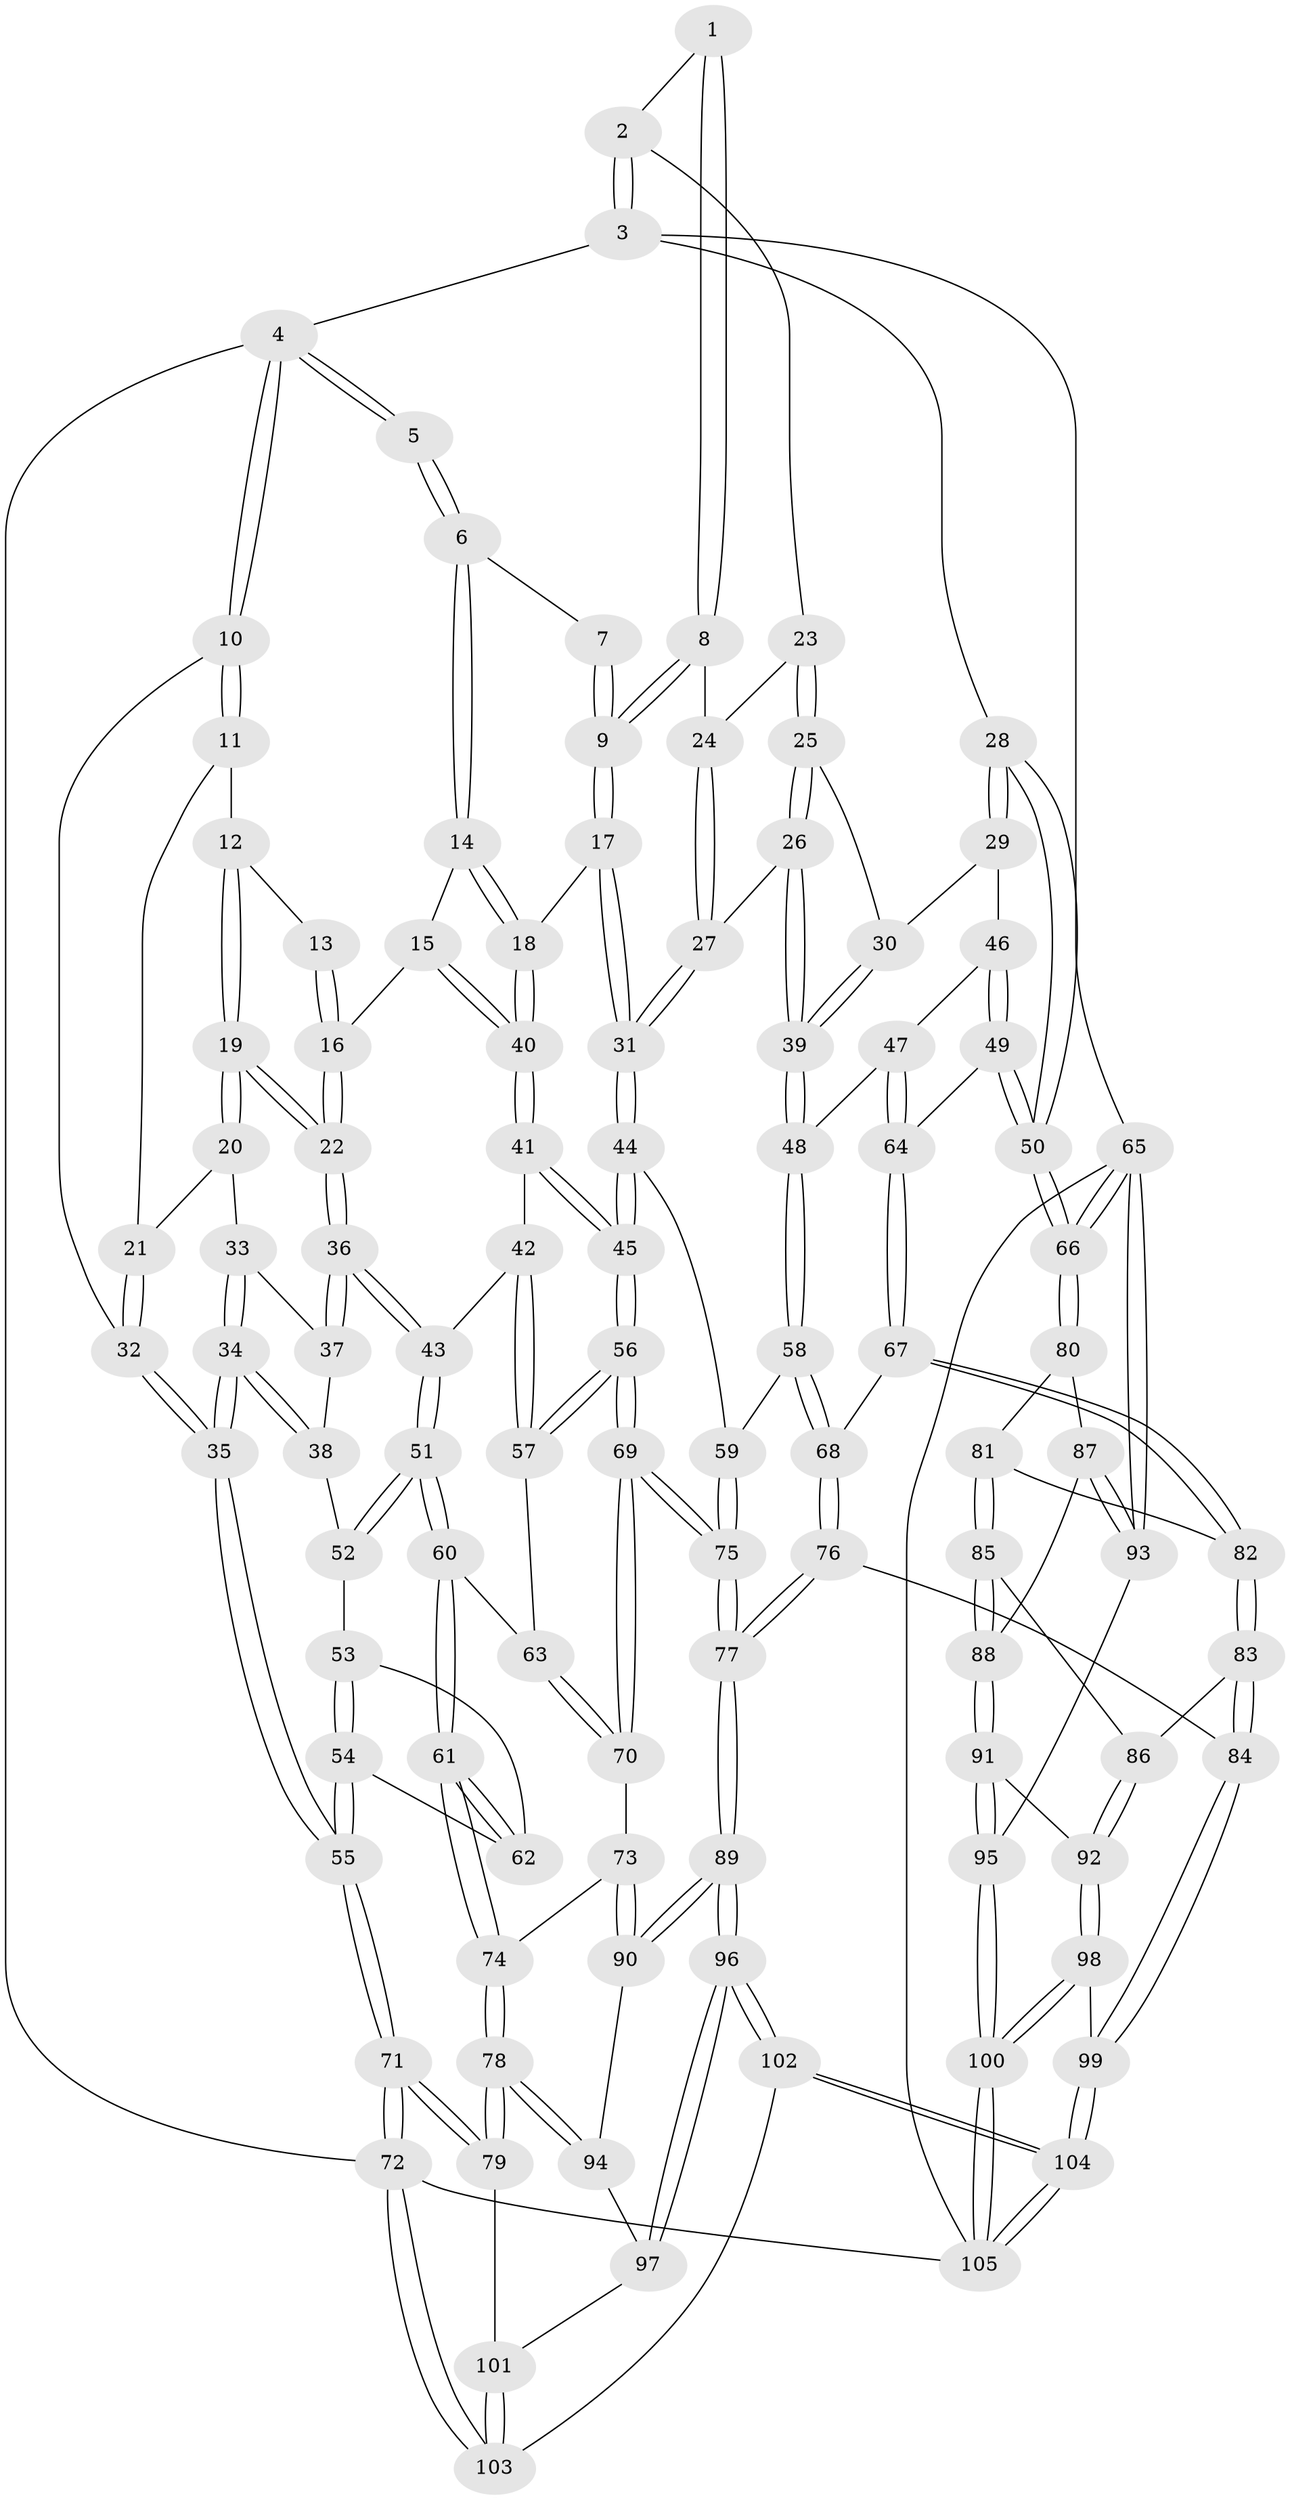 // Generated by graph-tools (version 1.1) at 2025/17/03/09/25 04:17:18]
// undirected, 105 vertices, 259 edges
graph export_dot {
graph [start="1"]
  node [color=gray90,style=filled];
  1 [pos="+0.4869402844181096+0"];
  2 [pos="+0.7103763246725994+0"];
  3 [pos="+1+0"];
  4 [pos="+0+0"];
  5 [pos="+0.2192951287719406+0"];
  6 [pos="+0.3295042840331105+0"];
  7 [pos="+0.35872597854707355+0"];
  8 [pos="+0.4505087741608282+0.15153980886656354"];
  9 [pos="+0.41930481389994767+0.1729123268222016"];
  10 [pos="+0+0.06766808102972953"];
  11 [pos="+0.029068604413947482+0.06881023894272148"];
  12 [pos="+0.12574457943530443+0.025364306193040604"];
  13 [pos="+0.20399467564362772+0"];
  14 [pos="+0.32937195070370134+0"];
  15 [pos="+0.26868430704377094+0.21485689803988722"];
  16 [pos="+0.2622335050527838+0.21461251220670083"];
  17 [pos="+0.36948818874737704+0.2198958240737599"];
  18 [pos="+0.3599746029237058+0.21847843628134136"];
  19 [pos="+0.16025680223624608+0.16762945588958514"];
  20 [pos="+0.06889927891946972+0.1888394526352696"];
  21 [pos="+0.05539101454620693+0.18123285566218228"];
  22 [pos="+0.23232302913634387+0.2182440820733144"];
  23 [pos="+0.6274640387974683+0.09144488566023931"];
  24 [pos="+0.5379952266432062+0.13915304897764838"];
  25 [pos="+0.6472918793911864+0.1457834074356925"];
  26 [pos="+0.5463884930436663+0.3178175895682992"];
  27 [pos="+0.5453069185204165+0.3177193099408294"];
  28 [pos="+1+0"];
  29 [pos="+0.8609120930381998+0.22926754905235275"];
  30 [pos="+0.7357047755094035+0.2430515405967902"];
  31 [pos="+0.4677834741426598+0.3284919568841638"];
  32 [pos="+0+0.13265273107431733"];
  33 [pos="+0.05883454162208454+0.2190072813619415"];
  34 [pos="+0+0.29720746448754753"];
  35 [pos="+0+0.2953309947674361"];
  36 [pos="+0.18179044809499592+0.2962174740526464"];
  37 [pos="+0.055926252967631485+0.28515758638544786"];
  38 [pos="+0.02799381898329933+0.3143722258161794"];
  39 [pos="+0.6518420485240162+0.3678462085508908"];
  40 [pos="+0.3125209664228603+0.22402210078159085"];
  41 [pos="+0.3002421518654663+0.3529610927567447"];
  42 [pos="+0.269815782112605+0.38715297723445236"];
  43 [pos="+0.16771201668754418+0.3660730472929905"];
  44 [pos="+0.4590235934709+0.35539028924994714"];
  45 [pos="+0.39878314473244403+0.4716630368193627"];
  46 [pos="+0.862469593424673+0.24798074879003895"];
  47 [pos="+0.8109383259126507+0.3920075447697097"];
  48 [pos="+0.6541821826514319+0.37370490317767746"];
  49 [pos="+0.9799895371450272+0.45203062258205196"];
  50 [pos="+1+0.4546362512281935"];
  51 [pos="+0.15159292051074363+0.3939837572313378"];
  52 [pos="+0.058987484875080404+0.36700834801734905"];
  53 [pos="+0.030179170148097668+0.4026768394058849"];
  54 [pos="+0+0.43885097309274956"];
  55 [pos="+0+0.4655406501522259"];
  56 [pos="+0.39405513881771653+0.4902270632455193"];
  57 [pos="+0.27638682943186066+0.4229480187376806"];
  58 [pos="+0.6539457363637592+0.3862967754468667"];
  59 [pos="+0.5603799543729293+0.4754613506898962"];
  60 [pos="+0.15396091009529506+0.42944940834118206"];
  61 [pos="+0.11416990303362663+0.5080738181610278"];
  62 [pos="+0.062461382521867254+0.4665565897689377"];
  63 [pos="+0.22278093263391718+0.45226449413479636"];
  64 [pos="+0.8655850477269363+0.5023766307068847"];
  65 [pos="+1+1"];
  66 [pos="+1+0.63170710896428"];
  67 [pos="+0.8528523331686215+0.5201124448562029"];
  68 [pos="+0.7027243853653055+0.5157128006386972"];
  69 [pos="+0.39596244556840987+0.5970405399902257"];
  70 [pos="+0.3308954846747288+0.6018257758093435"];
  71 [pos="+0+0.8355058354089281"];
  72 [pos="+0+1"];
  73 [pos="+0.20781200841722122+0.639121026267557"];
  74 [pos="+0.09921828929657875+0.6444007253560575"];
  75 [pos="+0.47960702456114523+0.6603686908603591"];
  76 [pos="+0.5446211503558919+0.733052676390469"];
  77 [pos="+0.5395197827587837+0.7325447369728135"];
  78 [pos="+0+0.7140311315886126"];
  79 [pos="+0+0.8210954148843639"];
  80 [pos="+1+0.6642524888272487"];
  81 [pos="+0.8758279164183965+0.6115373170878724"];
  82 [pos="+0.8592277329090261+0.5846479899621929"];
  83 [pos="+0.6646565208823523+0.7207238504751964"];
  84 [pos="+0.5496184446964183+0.7356607866683008"];
  85 [pos="+0.8584913028999884+0.7326104234874564"];
  86 [pos="+0.7300471576822757+0.7328767547718736"];
  87 [pos="+0.924574318699056+0.7613666749328742"];
  88 [pos="+0.8773566393483138+0.7550913264560088"];
  89 [pos="+0.4418786502501634+0.8462006472142127"];
  90 [pos="+0.2737864984766329+0.8020636241018292"];
  91 [pos="+0.8432521993791341+0.841389386052608"];
  92 [pos="+0.8296967833633749+0.8364327646373957"];
  93 [pos="+1+0.8862723683523945"];
  94 [pos="+0.23324783051520204+0.8223839191090638"];
  95 [pos="+0.8629052916633598+0.9152264077384981"];
  96 [pos="+0.4202866953309961+0.895393494400124"];
  97 [pos="+0.22632924474302815+0.8902776018897917"];
  98 [pos="+0.6360013400101384+0.8358229986504987"];
  99 [pos="+0.6002304800082402+0.8037803681576017"];
  100 [pos="+0.7819009209907337+1"];
  101 [pos="+0.20352198666712792+0.9084851960515513"];
  102 [pos="+0.37001954727247555+1"];
  103 [pos="+0.3120201401129609+1"];
  104 [pos="+0.5834794172142654+1"];
  105 [pos="+0.7833575992485123+1"];
  1 -- 2;
  1 -- 8;
  1 -- 8;
  2 -- 3;
  2 -- 3;
  2 -- 23;
  3 -- 4;
  3 -- 28;
  3 -- 65;
  4 -- 5;
  4 -- 5;
  4 -- 10;
  4 -- 10;
  4 -- 72;
  5 -- 6;
  5 -- 6;
  6 -- 7;
  6 -- 14;
  6 -- 14;
  7 -- 9;
  7 -- 9;
  8 -- 9;
  8 -- 9;
  8 -- 24;
  9 -- 17;
  9 -- 17;
  10 -- 11;
  10 -- 11;
  10 -- 32;
  11 -- 12;
  11 -- 21;
  12 -- 13;
  12 -- 19;
  12 -- 19;
  13 -- 16;
  13 -- 16;
  14 -- 15;
  14 -- 18;
  14 -- 18;
  15 -- 16;
  15 -- 40;
  15 -- 40;
  16 -- 22;
  16 -- 22;
  17 -- 18;
  17 -- 31;
  17 -- 31;
  18 -- 40;
  18 -- 40;
  19 -- 20;
  19 -- 20;
  19 -- 22;
  19 -- 22;
  20 -- 21;
  20 -- 33;
  21 -- 32;
  21 -- 32;
  22 -- 36;
  22 -- 36;
  23 -- 24;
  23 -- 25;
  23 -- 25;
  24 -- 27;
  24 -- 27;
  25 -- 26;
  25 -- 26;
  25 -- 30;
  26 -- 27;
  26 -- 39;
  26 -- 39;
  27 -- 31;
  27 -- 31;
  28 -- 29;
  28 -- 29;
  28 -- 50;
  28 -- 50;
  29 -- 30;
  29 -- 46;
  30 -- 39;
  30 -- 39;
  31 -- 44;
  31 -- 44;
  32 -- 35;
  32 -- 35;
  33 -- 34;
  33 -- 34;
  33 -- 37;
  34 -- 35;
  34 -- 35;
  34 -- 38;
  34 -- 38;
  35 -- 55;
  35 -- 55;
  36 -- 37;
  36 -- 37;
  36 -- 43;
  36 -- 43;
  37 -- 38;
  38 -- 52;
  39 -- 48;
  39 -- 48;
  40 -- 41;
  40 -- 41;
  41 -- 42;
  41 -- 45;
  41 -- 45;
  42 -- 43;
  42 -- 57;
  42 -- 57;
  43 -- 51;
  43 -- 51;
  44 -- 45;
  44 -- 45;
  44 -- 59;
  45 -- 56;
  45 -- 56;
  46 -- 47;
  46 -- 49;
  46 -- 49;
  47 -- 48;
  47 -- 64;
  47 -- 64;
  48 -- 58;
  48 -- 58;
  49 -- 50;
  49 -- 50;
  49 -- 64;
  50 -- 66;
  50 -- 66;
  51 -- 52;
  51 -- 52;
  51 -- 60;
  51 -- 60;
  52 -- 53;
  53 -- 54;
  53 -- 54;
  53 -- 62;
  54 -- 55;
  54 -- 55;
  54 -- 62;
  55 -- 71;
  55 -- 71;
  56 -- 57;
  56 -- 57;
  56 -- 69;
  56 -- 69;
  57 -- 63;
  58 -- 59;
  58 -- 68;
  58 -- 68;
  59 -- 75;
  59 -- 75;
  60 -- 61;
  60 -- 61;
  60 -- 63;
  61 -- 62;
  61 -- 62;
  61 -- 74;
  61 -- 74;
  63 -- 70;
  63 -- 70;
  64 -- 67;
  64 -- 67;
  65 -- 66;
  65 -- 66;
  65 -- 93;
  65 -- 93;
  65 -- 105;
  66 -- 80;
  66 -- 80;
  67 -- 68;
  67 -- 82;
  67 -- 82;
  68 -- 76;
  68 -- 76;
  69 -- 70;
  69 -- 70;
  69 -- 75;
  69 -- 75;
  70 -- 73;
  71 -- 72;
  71 -- 72;
  71 -- 79;
  71 -- 79;
  72 -- 103;
  72 -- 103;
  72 -- 105;
  73 -- 74;
  73 -- 90;
  73 -- 90;
  74 -- 78;
  74 -- 78;
  75 -- 77;
  75 -- 77;
  76 -- 77;
  76 -- 77;
  76 -- 84;
  77 -- 89;
  77 -- 89;
  78 -- 79;
  78 -- 79;
  78 -- 94;
  78 -- 94;
  79 -- 101;
  80 -- 81;
  80 -- 87;
  81 -- 82;
  81 -- 85;
  81 -- 85;
  82 -- 83;
  82 -- 83;
  83 -- 84;
  83 -- 84;
  83 -- 86;
  84 -- 99;
  84 -- 99;
  85 -- 86;
  85 -- 88;
  85 -- 88;
  86 -- 92;
  86 -- 92;
  87 -- 88;
  87 -- 93;
  87 -- 93;
  88 -- 91;
  88 -- 91;
  89 -- 90;
  89 -- 90;
  89 -- 96;
  89 -- 96;
  90 -- 94;
  91 -- 92;
  91 -- 95;
  91 -- 95;
  92 -- 98;
  92 -- 98;
  93 -- 95;
  94 -- 97;
  95 -- 100;
  95 -- 100;
  96 -- 97;
  96 -- 97;
  96 -- 102;
  96 -- 102;
  97 -- 101;
  98 -- 99;
  98 -- 100;
  98 -- 100;
  99 -- 104;
  99 -- 104;
  100 -- 105;
  100 -- 105;
  101 -- 103;
  101 -- 103;
  102 -- 103;
  102 -- 104;
  102 -- 104;
  104 -- 105;
  104 -- 105;
}
